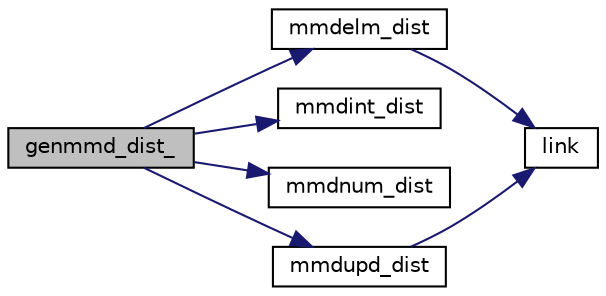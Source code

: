 digraph "genmmd_dist_"
{
 // LATEX_PDF_SIZE
  edge [fontname="Helvetica",fontsize="10",labelfontname="Helvetica",labelfontsize="10"];
  node [fontname="Helvetica",fontsize="10",shape=record];
  rankdir="LR";
  Node1 [label="genmmd_dist_",height=0.2,width=0.4,color="black", fillcolor="grey75", style="filled", fontcolor="black",tooltip=" "];
  Node1 -> Node2 [color="midnightblue",fontsize="10",style="solid",fontname="Helvetica"];
  Node2 [label="mmdelm_dist",height=0.2,width=0.4,color="black", fillcolor="white", style="filled",URL="$mmd_8c.html#a73e5e8f98f0b2903c77f6f4612e5f8df",tooltip=" "];
  Node2 -> Node3 [color="midnightblue",fontsize="10",style="solid",fontname="Helvetica"];
  Node3 [label="link",height=0.2,width=0.4,color="black", fillcolor="white", style="filled",URL="$etree_8c.html#a52d3a5ef560c576ea63685fa10957075",tooltip=" "];
  Node1 -> Node4 [color="midnightblue",fontsize="10",style="solid",fontname="Helvetica"];
  Node4 [label="mmdint_dist",height=0.2,width=0.4,color="black", fillcolor="white", style="filled",URL="$mmd_8c.html#a96882b73c76b53ead67dc2ec2af0851b",tooltip=" "];
  Node1 -> Node5 [color="midnightblue",fontsize="10",style="solid",fontname="Helvetica"];
  Node5 [label="mmdnum_dist",height=0.2,width=0.4,color="black", fillcolor="white", style="filled",URL="$mmd_8c.html#aaca3902bea167d3699e5efafcfdf80da",tooltip=" "];
  Node1 -> Node6 [color="midnightblue",fontsize="10",style="solid",fontname="Helvetica"];
  Node6 [label="mmdupd_dist",height=0.2,width=0.4,color="black", fillcolor="white", style="filled",URL="$mmd_8c.html#adb0a7e428a616062670a5e035364dae9",tooltip=" "];
  Node6 -> Node3 [color="midnightblue",fontsize="10",style="solid",fontname="Helvetica"];
}
